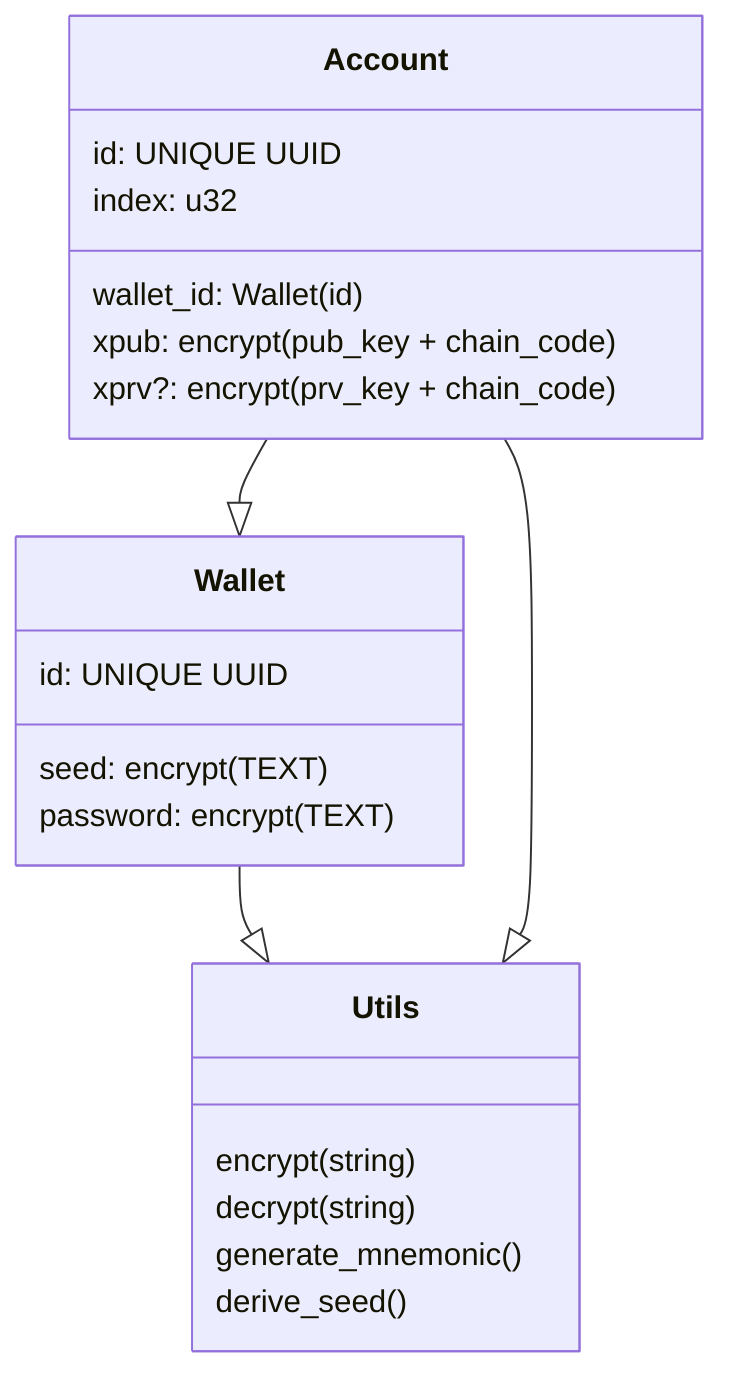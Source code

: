 classDiagram
    Account --|> Wallet
    Wallet --|> Utils
    Account --|> Utils
    class Wallet {
        id: UNIQUE UUID
        seed: encrypt(TEXT) 
        password: encrypt(TEXT)
    }

    class Account {
        id: UNIQUE UUID
        wallet_id: Wallet(id)
        index: u32
        xpub: encrypt(pub_key + chain_code)
        xprv?: encrypt(prv_key + chain_code)
    }


    class Utils {
        encrypt(string)
        decrypt(string)
        generate_mnemonic()
        derive_seed()
    }